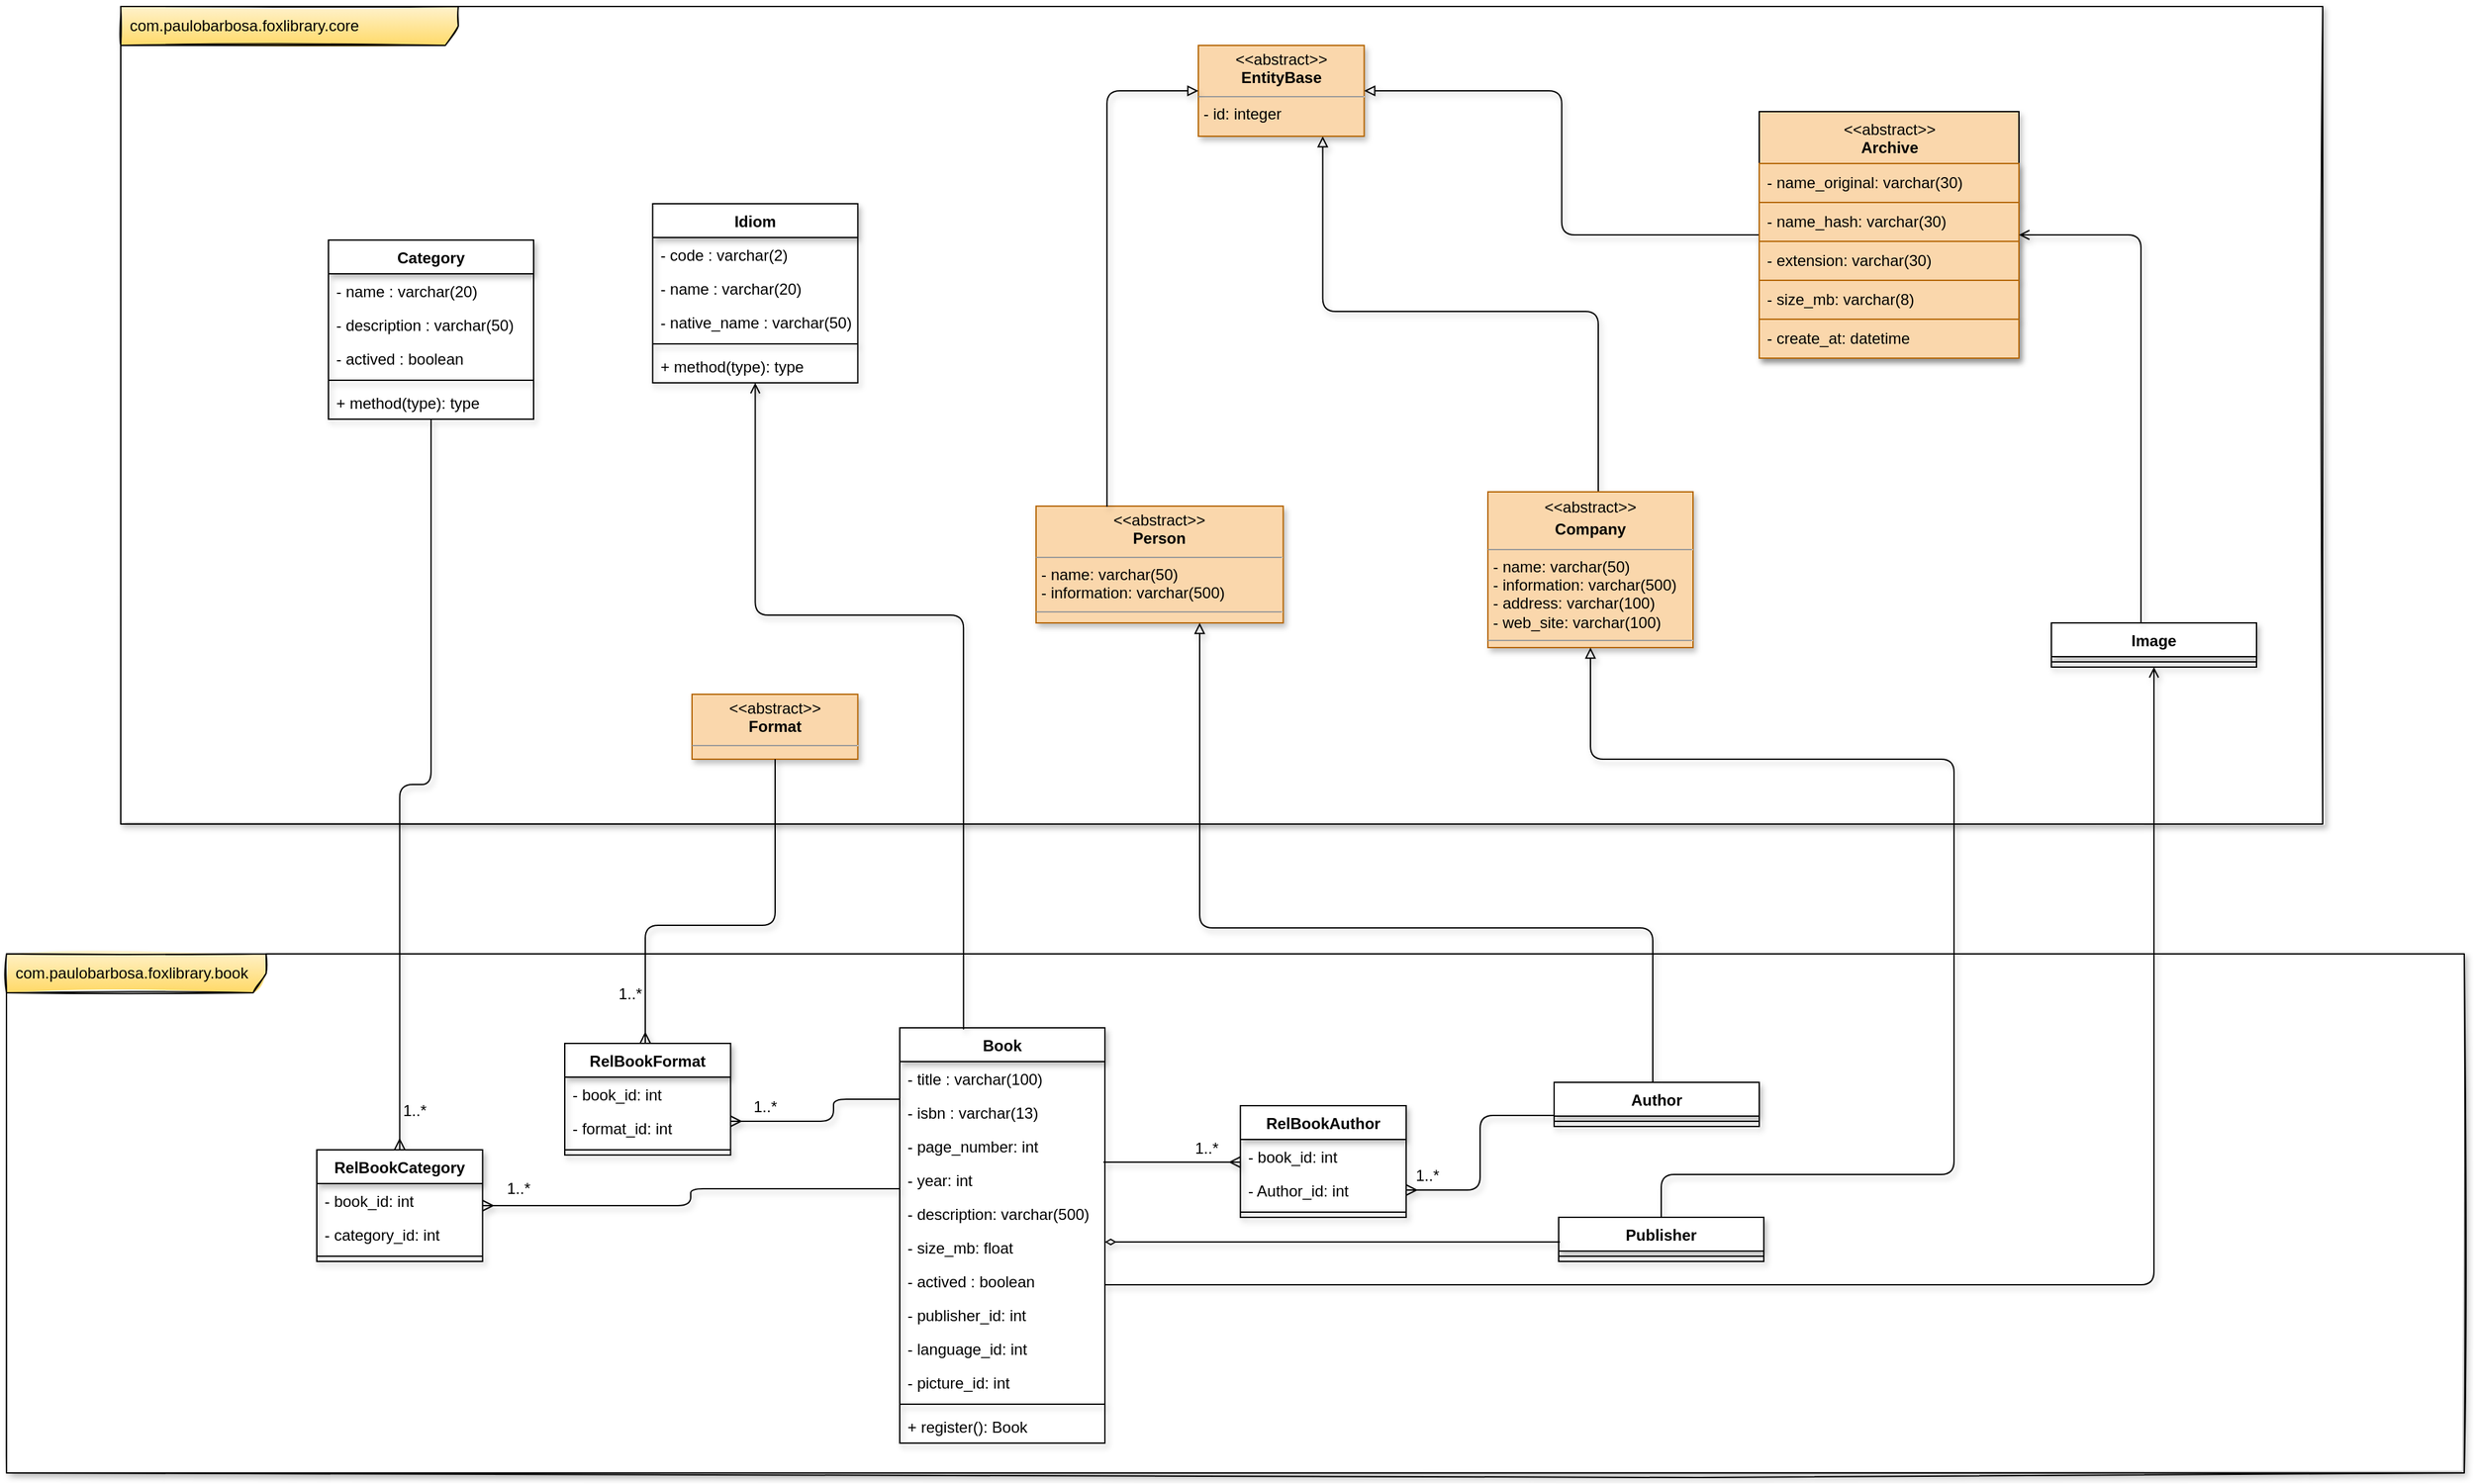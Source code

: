 <mxfile version="20.2.3" type="device"><diagram id="_a4kEIBP4VcMy15P3Lvp" name="Página-1"><mxGraphModel dx="2591" dy="1707" grid="1" gridSize="10" guides="1" tooltips="1" connect="1" arrows="1" fold="1" page="1" pageScale="1" pageWidth="1169" pageHeight="827" background="#FFFFFF" math="0" shadow="0"><root><mxCell id="0"/><mxCell id="1" parent="0"/><mxCell id="xvVdx18MZPaOGIBOBmCP-2" value="com.paulobarbosa.foxlibrary.core" style="shape=umlFrame;whiteSpace=wrap;html=1;width=260;height=30;boundedLbl=1;verticalAlign=middle;align=left;spacingLeft=5;swimlaneFillColor=default;shadow=1;sketch=1;points=[];strokeWidth=1;fillColor=#fff2cc;strokeColor=#000000;gradientColor=#ffd966;" parent="1" vertex="1"><mxGeometry x="-926" y="-741" width="1696" height="630" as="geometry"/></mxCell><mxCell id="xvVdx18MZPaOGIBOBmCP-9" value="com.paulobarbosa.foxlibrary.book" style="shape=umlFrame;whiteSpace=wrap;html=1;width=200;height=30;boundedLbl=1;verticalAlign=middle;align=left;spacingLeft=5;fontFamily=Helvetica;fontSize=12;shadow=1;sketch=1;swimlaneFillColor=default;fillColor=#fff2cc;strokeColor=#000000;gradientColor=#ffd966;" parent="1" vertex="1"><mxGeometry x="-1014" y="-11" width="1893" height="400" as="geometry"/></mxCell><mxCell id="XLRs5LXY_0hNzCLyWaXc-1" style="edgeStyle=orthogonalEdgeStyle;rounded=1;orthogonalLoop=1;jettySize=auto;html=1;entryX=0.75;entryY=1;entryDx=0;entryDy=0;shadow=1;sketch=0;swimlaneLine=1;endArrow=block;endFill=0;" parent="1" source="xvVdx18MZPaOGIBOBmCP-17" target="xvVdx18MZPaOGIBOBmCP-3" edge="1"><mxGeometry relative="1" as="geometry"><Array as="points"><mxPoint x="212" y="-506"/><mxPoint y="-506"/></Array></mxGeometry></mxCell><mxCell id="xvVdx18MZPaOGIBOBmCP-17" value="&lt;p style=&quot;margin: 4px 0px 0px; text-align: center; line-height: 1.4;&quot;&gt;&amp;lt;&amp;lt;abstract&amp;gt;&amp;gt;&lt;br&gt;&lt;b&gt;Company&lt;/b&gt;&lt;br&gt;&lt;/p&gt;&lt;hr size=&quot;1&quot;&gt;&lt;p style=&quot;margin:0px;margin-left:4px;&quot;&gt;- name: varchar(50)&lt;/p&gt;&lt;p style=&quot;margin:0px;margin-left:4px;&quot;&gt;- information: varchar(500)&amp;nbsp;&lt;/p&gt;&lt;p style=&quot;margin:0px;margin-left:4px;&quot;&gt;- address: varchar(100)&lt;br&gt;- web_site: varchar(100)&lt;br&gt;&lt;/p&gt;&lt;hr size=&quot;1&quot;&gt;&lt;p style=&quot;margin:0px;margin-left:4px;&quot;&gt;&lt;br&gt;&lt;/p&gt;" style="verticalAlign=top;align=left;overflow=fill;fontSize=12;fontFamily=Helvetica;html=1;glass=0;shadow=1;direction=west;sketch=0;swimlaneLine=1;swimlaneFillColor=default;fillColor=#fad7ac;strokeColor=#b46504;" parent="1" vertex="1"><mxGeometry x="127.0" y="-367" width="158" height="120" as="geometry"/></mxCell><mxCell id="xvVdx18MZPaOGIBOBmCP-3" value="&lt;p style=&quot;margin:0px;margin-top:4px;text-align:center;&quot;&gt;&amp;lt;&amp;lt;abstract&amp;gt;&amp;gt;&lt;b&gt;&lt;br&gt;EntityBase&lt;/b&gt;&lt;/p&gt;&lt;hr size=&quot;1&quot;&gt;&lt;p style=&quot;margin:0px;margin-left:4px;&quot;&gt;- id: integer&lt;/p&gt;&lt;p style=&quot;margin:0px;margin-left:4px;&quot;&gt;&lt;br&gt;&lt;/p&gt;" style="verticalAlign=top;align=left;overflow=fill;fontSize=12;fontFamily=Helvetica;html=1;shadow=1;sketch=0;swimlaneLine=1;swimlaneFillColor=default;fillColor=#fad7ac;strokeColor=#b46504;" parent="1" vertex="1"><mxGeometry x="-96" y="-711" width="127.71" height="70" as="geometry"/></mxCell><mxCell id="xvVdx18MZPaOGIBOBmCP-4" value="&lt;p style=&quot;margin:0px;margin-top:4px;text-align:center;&quot;&gt;&amp;lt;&amp;lt;abstract&amp;gt;&amp;gt;&lt;br&gt;&lt;b&gt;Person&lt;/b&gt;&lt;br&gt;&lt;/p&gt;&lt;hr size=&quot;1&quot;&gt;&lt;p style=&quot;margin:0px;margin-left:4px;&quot;&gt;- name: varchar(50)&lt;/p&gt;&lt;p style=&quot;margin:0px;margin-left:4px;&quot;&gt;- information: varchar(500)&amp;nbsp;&lt;/p&gt;&lt;hr size=&quot;1&quot;&gt;&lt;p style=&quot;margin:0px;margin-left:4px;&quot;&gt;&lt;br&gt;&lt;/p&gt;" style="verticalAlign=top;align=left;overflow=fill;fontSize=12;fontFamily=Helvetica;html=1;glass=0;shadow=1;sketch=0;swimlaneLine=1;swimlaneFillColor=default;fillColor=#fad7ac;strokeColor=#b46504;" parent="1" vertex="1"><mxGeometry x="-221" y="-356" width="190.35" height="90" as="geometry"/></mxCell><mxCell id="xvVdx18MZPaOGIBOBmCP-5" style="edgeStyle=orthogonalEdgeStyle;orthogonalLoop=1;jettySize=auto;html=1;exitX=0.287;exitY=0.005;exitDx=0;exitDy=0;entryX=0;entryY=0.5;entryDx=0;entryDy=0;fontFamily=Helvetica;fontSize=12;shadow=1;rounded=1;exitPerimeter=0;jumpStyle=gap;sketch=0;swimlaneLine=1;endArrow=block;endFill=0;" parent="1" source="xvVdx18MZPaOGIBOBmCP-4" target="xvVdx18MZPaOGIBOBmCP-3" edge="1"><mxGeometry relative="1" as="geometry"/></mxCell><mxCell id="dBhiBztnP12UG4fzQn2T-1" value="Idiom" style="swimlane;fontStyle=1;align=center;verticalAlign=top;childLayout=stackLayout;horizontal=1;startSize=26;horizontalStack=0;resizeParent=1;resizeParentMax=0;resizeLast=0;collapsible=1;marginBottom=0;shadow=1;rounded=0;glass=0;sketch=0;swimlaneFillColor=none;swimlaneLine=1;" parent="1" vertex="1"><mxGeometry x="-516.29" y="-589" width="158" height="138" as="geometry"><mxRectangle x="70" y="390" width="70" height="30" as="alternateBounds"/></mxGeometry></mxCell><mxCell id="dBhiBztnP12UG4fzQn2T-2" value="- code : varchar(2)&#10;&#10;" style="text;align=left;verticalAlign=top;spacingLeft=4;spacingRight=4;overflow=hidden;rotatable=0;points=[[0,0.5],[1,0.5]];portConstraint=eastwest;shadow=1;sketch=0;swimlaneLine=1;" parent="dBhiBztnP12UG4fzQn2T-1" vertex="1"><mxGeometry y="26" width="158" height="26" as="geometry"/></mxCell><mxCell id="dBhiBztnP12UG4fzQn2T-5" value="- name : varchar(20)&#10;&#10;" style="text;align=left;verticalAlign=top;spacingLeft=4;spacingRight=4;overflow=hidden;rotatable=0;points=[[0,0.5],[1,0.5]];portConstraint=eastwest;shadow=1;sketch=0;swimlaneLine=1;" parent="dBhiBztnP12UG4fzQn2T-1" vertex="1"><mxGeometry y="52" width="158" height="26" as="geometry"/></mxCell><mxCell id="dBhiBztnP12UG4fzQn2T-6" value="- native_name : varchar(50)&#10;&#10;" style="text;align=left;verticalAlign=top;spacingLeft=4;spacingRight=4;overflow=hidden;rotatable=0;points=[[0,0.5],[1,0.5]];portConstraint=eastwest;shadow=1;sketch=0;swimlaneLine=1;" parent="dBhiBztnP12UG4fzQn2T-1" vertex="1"><mxGeometry y="78" width="158" height="26" as="geometry"/></mxCell><mxCell id="dBhiBztnP12UG4fzQn2T-3" value="" style="line;strokeWidth=1;align=left;verticalAlign=middle;spacingTop=-1;spacingLeft=3;spacingRight=3;rotatable=0;labelPosition=right;points=[];portConstraint=eastwest;sketch=0;shadow=1;swimlaneLine=1;" parent="dBhiBztnP12UG4fzQn2T-1" vertex="1"><mxGeometry y="104" width="158" height="8" as="geometry"/></mxCell><mxCell id="dBhiBztnP12UG4fzQn2T-4" value="+ method(type): type" style="text;align=left;verticalAlign=top;spacingLeft=4;spacingRight=4;overflow=hidden;rotatable=0;points=[[0,0.5],[1,0.5]];portConstraint=eastwest;shadow=1;sketch=0;swimlaneLine=1;" parent="dBhiBztnP12UG4fzQn2T-1" vertex="1"><mxGeometry y="112" width="158" height="26" as="geometry"/></mxCell><mxCell id="bEU97W05F59ToFlCx9d9-20" style="edgeStyle=orthogonalEdgeStyle;rounded=1;orthogonalLoop=1;jettySize=auto;html=1;fontSize=12;shadow=1;sketch=0;swimlaneLine=1;endArrow=block;endFill=0;" edge="1" parent="1" source="bEU97W05F59ToFlCx9d9-14" target="xvVdx18MZPaOGIBOBmCP-4"><mxGeometry relative="1" as="geometry"><Array as="points"><mxPoint x="254" y="-31"/><mxPoint x="-95" y="-31"/></Array></mxGeometry></mxCell><mxCell id="bEU97W05F59ToFlCx9d9-14" value="Author" style="swimlane;fontStyle=1;align=center;verticalAlign=top;childLayout=stackLayout;horizontal=1;startSize=26;horizontalStack=0;resizeParent=1;resizeParentMax=0;resizeLast=0;collapsible=1;marginBottom=0;shadow=1;rounded=0;glass=0;sketch=0;swimlaneFillColor=none;swimlaneLine=1;" vertex="1" parent="1"><mxGeometry x="178" y="88" width="158" height="34" as="geometry"><mxRectangle x="300" y="520" width="70" height="30" as="alternateBounds"/></mxGeometry></mxCell><mxCell id="bEU97W05F59ToFlCx9d9-18" value="" style="line;strokeWidth=1;align=left;verticalAlign=middle;spacingTop=-1;spacingLeft=3;spacingRight=3;rotatable=0;labelPosition=right;points=[];portConstraint=eastwest;sketch=0;shadow=1;swimlaneLine=1;" vertex="1" parent="bEU97W05F59ToFlCx9d9-14"><mxGeometry y="26" width="158" height="8" as="geometry"/></mxCell><mxCell id="bEU97W05F59ToFlCx9d9-23" style="edgeStyle=orthogonalEdgeStyle;shape=connector;rounded=1;sketch=0;orthogonalLoop=1;jettySize=auto;html=1;shadow=1;labelBackgroundColor=default;fontFamily=Helvetica;fontSize=12;fontColor=default;endArrow=block;swimlaneLine=1;endFill=0;" edge="1" parent="1" source="bEU97W05F59ToFlCx9d9-21" target="xvVdx18MZPaOGIBOBmCP-17"><mxGeometry relative="1" as="geometry"><Array as="points"><mxPoint x="486" y="159"/><mxPoint x="486" y="-161"/><mxPoint x="206" y="-161"/></Array></mxGeometry></mxCell><mxCell id="bEU97W05F59ToFlCx9d9-21" value="Publisher" style="swimlane;fontStyle=1;align=center;verticalAlign=top;childLayout=stackLayout;horizontal=1;startSize=26;horizontalStack=0;resizeParent=1;resizeParentMax=0;resizeLast=0;collapsible=1;marginBottom=0;shadow=1;rounded=0;glass=0;sketch=0;swimlaneFillColor=none;swimlaneLine=1;" vertex="1" parent="1"><mxGeometry x="181.5" y="192" width="158" height="34" as="geometry"><mxRectangle x="300" y="520" width="70" height="30" as="alternateBounds"/></mxGeometry></mxCell><mxCell id="bEU97W05F59ToFlCx9d9-22" value="" style="line;strokeWidth=1;align=left;verticalAlign=middle;spacingTop=-1;spacingLeft=3;spacingRight=3;rotatable=0;labelPosition=right;points=[];portConstraint=eastwest;sketch=0;shadow=1;swimlaneLine=1;" vertex="1" parent="bEU97W05F59ToFlCx9d9-21"><mxGeometry y="26" width="158" height="8" as="geometry"/></mxCell><mxCell id="bEU97W05F59ToFlCx9d9-24" value="&lt;p style=&quot;margin:0px;margin-top:4px;text-align:center;&quot;&gt;&amp;lt;&amp;lt;abstract&amp;gt;&amp;gt;&lt;b&gt;&lt;br&gt;Format&lt;/b&gt;&lt;/p&gt;&lt;hr size=&quot;1&quot;&gt;&lt;p style=&quot;margin:0px;margin-left:4px;&quot;&gt;&lt;br&gt;&lt;/p&gt;&lt;p style=&quot;margin:0px;margin-left:4px;&quot;&gt;&lt;br&gt;&lt;/p&gt;" style="verticalAlign=top;align=left;overflow=fill;fontSize=12;fontFamily=Helvetica;html=1;shadow=1;sketch=0;swimlaneLine=1;swimlaneFillColor=default;fillColor=#fad7ac;strokeColor=#b46504;" vertex="1" parent="1"><mxGeometry x="-486" y="-211" width="127.71" height="50" as="geometry"/></mxCell><mxCell id="bEU97W05F59ToFlCx9d9-106" style="edgeStyle=orthogonalEdgeStyle;shape=connector;rounded=1;sketch=0;orthogonalLoop=1;jettySize=auto;html=1;shadow=1;labelBackgroundColor=default;fontFamily=Helvetica;fontSize=12;fontColor=default;endArrow=open;endFill=0;swimlaneLine=1;" edge="1" parent="1" source="bEU97W05F59ToFlCx9d9-25" target="bEU97W05F59ToFlCx9d9-103"><mxGeometry relative="1" as="geometry"><Array as="points"><mxPoint x="640" y="244"/></Array></mxGeometry></mxCell><mxCell id="bEU97W05F59ToFlCx9d9-25" value="Book" style="swimlane;fontStyle=1;align=center;verticalAlign=top;childLayout=stackLayout;horizontal=1;startSize=26;horizontalStack=0;resizeParent=1;resizeParentMax=0;resizeLast=0;collapsible=1;marginBottom=0;shadow=1;rounded=0;glass=0;sketch=0;swimlaneFillColor=none;swimlaneLine=1;" vertex="1" parent="1"><mxGeometry x="-326" y="46" width="158" height="320" as="geometry"><mxRectangle x="70" y="390" width="70" height="30" as="alternateBounds"/></mxGeometry></mxCell><mxCell id="bEU97W05F59ToFlCx9d9-26" value="- title : varchar(100)&#10;&#10;" style="text;align=left;verticalAlign=top;spacingLeft=4;spacingRight=4;overflow=hidden;rotatable=0;points=[[0,0.5],[1,0.5]];portConstraint=eastwest;shadow=1;sketch=0;swimlaneLine=1;" vertex="1" parent="bEU97W05F59ToFlCx9d9-25"><mxGeometry y="26" width="158" height="26" as="geometry"/></mxCell><mxCell id="bEU97W05F59ToFlCx9d9-27" value="- isbn : varchar(13)&#10;&#10;" style="text;align=left;verticalAlign=top;spacingLeft=4;spacingRight=4;overflow=hidden;rotatable=0;points=[[0,0.5],[1,0.5]];portConstraint=eastwest;shadow=1;sketch=0;swimlaneLine=1;" vertex="1" parent="bEU97W05F59ToFlCx9d9-25"><mxGeometry y="52" width="158" height="26" as="geometry"/></mxCell><mxCell id="bEU97W05F59ToFlCx9d9-28" value="- page_number: int" style="text;align=left;verticalAlign=top;spacingLeft=4;spacingRight=4;overflow=hidden;rotatable=0;points=[[0,0.5],[1,0.5]];portConstraint=eastwest;shadow=1;sketch=0;swimlaneLine=1;" vertex="1" parent="bEU97W05F59ToFlCx9d9-25"><mxGeometry y="78" width="158" height="26" as="geometry"/></mxCell><mxCell id="bEU97W05F59ToFlCx9d9-31" value="- year: int" style="text;align=left;verticalAlign=top;spacingLeft=4;spacingRight=4;overflow=hidden;rotatable=0;points=[[0,0.5],[1,0.5]];portConstraint=eastwest;shadow=1;sketch=0;swimlaneLine=1;" vertex="1" parent="bEU97W05F59ToFlCx9d9-25"><mxGeometry y="104" width="158" height="26" as="geometry"/></mxCell><mxCell id="bEU97W05F59ToFlCx9d9-32" value="- description: varchar(500)" style="text;align=left;verticalAlign=top;spacingLeft=4;spacingRight=4;overflow=hidden;rotatable=0;points=[[0,0.5],[1,0.5]];portConstraint=eastwest;shadow=1;sketch=0;swimlaneLine=1;" vertex="1" parent="bEU97W05F59ToFlCx9d9-25"><mxGeometry y="130" width="158" height="26" as="geometry"/></mxCell><mxCell id="bEU97W05F59ToFlCx9d9-33" value="- size_mb: float" style="text;align=left;verticalAlign=top;spacingLeft=4;spacingRight=4;overflow=hidden;rotatable=0;points=[[0,0.5],[1,0.5]];portConstraint=eastwest;shadow=1;sketch=0;swimlaneLine=1;" vertex="1" parent="bEU97W05F59ToFlCx9d9-25"><mxGeometry y="156" width="158" height="26" as="geometry"/></mxCell><mxCell id="bEU97W05F59ToFlCx9d9-144" value="- actived : boolean&#10;&#10;" style="text;align=left;verticalAlign=top;spacingLeft=4;spacingRight=4;overflow=hidden;rotatable=0;points=[[0,0.5],[1,0.5]];portConstraint=eastwest;shadow=1;sketch=0;swimlaneLine=1;" vertex="1" parent="bEU97W05F59ToFlCx9d9-25"><mxGeometry y="182" width="158" height="26" as="geometry"/></mxCell><mxCell id="bEU97W05F59ToFlCx9d9-34" value="- publisher_id: int" style="text;align=left;verticalAlign=top;spacingLeft=4;spacingRight=4;overflow=hidden;rotatable=0;points=[[0,0.5],[1,0.5]];portConstraint=eastwest;shadow=1;sketch=0;swimlaneLine=1;" vertex="1" parent="bEU97W05F59ToFlCx9d9-25"><mxGeometry y="208" width="158" height="26" as="geometry"/></mxCell><mxCell id="bEU97W05F59ToFlCx9d9-35" value="- language_id: int" style="text;align=left;verticalAlign=top;spacingLeft=4;spacingRight=4;overflow=hidden;rotatable=0;points=[[0,0.5],[1,0.5]];portConstraint=eastwest;shadow=1;sketch=0;swimlaneLine=1;" vertex="1" parent="bEU97W05F59ToFlCx9d9-25"><mxGeometry y="234" width="158" height="26" as="geometry"/></mxCell><mxCell id="bEU97W05F59ToFlCx9d9-36" value="- picture_id: int" style="text;align=left;verticalAlign=top;spacingLeft=4;spacingRight=4;overflow=hidden;rotatable=0;points=[[0,0.5],[1,0.5]];portConstraint=eastwest;shadow=1;sketch=0;swimlaneLine=1;" vertex="1" parent="bEU97W05F59ToFlCx9d9-25"><mxGeometry y="260" width="158" height="26" as="geometry"/></mxCell><mxCell id="bEU97W05F59ToFlCx9d9-29" value="" style="line;strokeWidth=1;align=left;verticalAlign=middle;spacingTop=-1;spacingLeft=3;spacingRight=3;rotatable=0;labelPosition=right;points=[];portConstraint=eastwest;sketch=0;shadow=1;swimlaneLine=1;" vertex="1" parent="bEU97W05F59ToFlCx9d9-25"><mxGeometry y="286" width="158" height="8" as="geometry"/></mxCell><mxCell id="bEU97W05F59ToFlCx9d9-30" value="+ register(): Book" style="text;align=left;verticalAlign=top;spacingLeft=4;spacingRight=4;overflow=hidden;rotatable=0;points=[[0,0.5],[1,0.5]];portConstraint=eastwest;shadow=1;sketch=0;swimlaneLine=1;" vertex="1" parent="bEU97W05F59ToFlCx9d9-25"><mxGeometry y="294" width="158" height="26" as="geometry"/></mxCell><mxCell id="bEU97W05F59ToFlCx9d9-37" style="shape=connector;rounded=1;sketch=0;orthogonalLoop=1;jettySize=auto;html=1;shadow=1;labelBackgroundColor=default;fontFamily=Helvetica;fontSize=12;fontColor=default;endArrow=none;entryX=0.006;entryY=0.566;entryDx=0;entryDy=0;entryPerimeter=0;endFill=0;edgeStyle=elbowEdgeStyle;elbow=vertical;swimlaneLine=1;startArrow=diamondThin;startFill=0;" edge="1" parent="1" source="bEU97W05F59ToFlCx9d9-25" target="bEU97W05F59ToFlCx9d9-21"><mxGeometry relative="1" as="geometry"/></mxCell><mxCell id="bEU97W05F59ToFlCx9d9-53" style="edgeStyle=orthogonalEdgeStyle;shape=connector;rounded=1;sketch=0;orthogonalLoop=1;jettySize=auto;html=1;shadow=1;labelBackgroundColor=default;fontFamily=Helvetica;fontSize=12;fontColor=default;endArrow=none;endFill=0;swimlaneLine=1;startArrow=ERmany;startFill=0;" edge="1" parent="1" source="bEU97W05F59ToFlCx9d9-41" target="bEU97W05F59ToFlCx9d9-25"><mxGeometry relative="1" as="geometry"><Array as="points"><mxPoint x="-377" y="118"/><mxPoint x="-377" y="101"/></Array></mxGeometry></mxCell><mxCell id="bEU97W05F59ToFlCx9d9-54" style="edgeStyle=orthogonalEdgeStyle;shape=connector;rounded=1;sketch=0;orthogonalLoop=1;jettySize=auto;html=1;shadow=1;labelBackgroundColor=default;fontFamily=Helvetica;fontSize=12;fontColor=default;endArrow=none;endFill=0;swimlaneLine=1;startArrow=ERmany;startFill=0;" edge="1" parent="1" source="bEU97W05F59ToFlCx9d9-41" target="bEU97W05F59ToFlCx9d9-24"><mxGeometry relative="1" as="geometry"><Array as="points"><mxPoint x="-522" y="-33"/><mxPoint x="-422" y="-33"/></Array></mxGeometry></mxCell><mxCell id="bEU97W05F59ToFlCx9d9-41" value="RelBookFormat" style="swimlane;fontStyle=1;align=center;verticalAlign=top;childLayout=stackLayout;horizontal=1;startSize=26;horizontalStack=0;resizeParent=1;resizeParentMax=0;resizeLast=0;collapsible=1;marginBottom=0;shadow=1;rounded=0;glass=0;sketch=0;swimlaneFillColor=none;swimlaneLine=1;" vertex="1" parent="1"><mxGeometry x="-584" y="58" width="127.71" height="86" as="geometry"><mxRectangle x="70" y="390" width="70" height="30" as="alternateBounds"/></mxGeometry></mxCell><mxCell id="bEU97W05F59ToFlCx9d9-48" value="- book_id: int" style="text;align=left;verticalAlign=top;spacingLeft=4;spacingRight=4;overflow=hidden;rotatable=0;points=[[0,0.5],[1,0.5]];portConstraint=eastwest;shadow=1;sketch=0;swimlaneLine=1;" vertex="1" parent="bEU97W05F59ToFlCx9d9-41"><mxGeometry y="26" width="127.71" height="26" as="geometry"/></mxCell><mxCell id="bEU97W05F59ToFlCx9d9-52" value="- format_id: int" style="text;align=left;verticalAlign=top;spacingLeft=4;spacingRight=4;overflow=hidden;rotatable=0;points=[[0,0.5],[1,0.5]];portConstraint=eastwest;shadow=1;sketch=0;swimlaneLine=1;" vertex="1" parent="bEU97W05F59ToFlCx9d9-41"><mxGeometry y="52" width="127.71" height="26" as="geometry"/></mxCell><mxCell id="bEU97W05F59ToFlCx9d9-45" value="" style="line;strokeWidth=1;align=left;verticalAlign=middle;spacingTop=-1;spacingLeft=3;spacingRight=3;rotatable=0;labelPosition=right;points=[];portConstraint=eastwest;sketch=0;shadow=1;swimlaneLine=1;" vertex="1" parent="bEU97W05F59ToFlCx9d9-41"><mxGeometry y="78" width="127.71" height="8" as="geometry"/></mxCell><mxCell id="bEU97W05F59ToFlCx9d9-47" style="edgeStyle=orthogonalEdgeStyle;shape=connector;rounded=1;sketch=0;orthogonalLoop=1;jettySize=auto;html=1;shadow=1;labelBackgroundColor=default;fontFamily=Helvetica;fontSize=12;fontColor=default;endArrow=open;endFill=0;exitX=0.311;exitY=0.004;exitDx=0;exitDy=0;exitPerimeter=0;elbow=vertical;swimlaneLine=1;" edge="1" parent="1" source="bEU97W05F59ToFlCx9d9-25" target="dBhiBztnP12UG4fzQn2T-1"><mxGeometry relative="1" as="geometry"><mxPoint x="-266" y="49" as="sourcePoint"/><Array as="points"><mxPoint x="-276" y="-272"/></Array></mxGeometry></mxCell><mxCell id="bEU97W05F59ToFlCx9d9-56" value="RelBookAuthor" style="swimlane;fontStyle=1;align=center;verticalAlign=top;childLayout=stackLayout;horizontal=1;startSize=26;horizontalStack=0;resizeParent=1;resizeParentMax=0;resizeLast=0;collapsible=1;marginBottom=0;shadow=1;rounded=0;glass=0;sketch=0;swimlaneFillColor=none;swimlaneLine=1;" vertex="1" parent="1"><mxGeometry x="-63.65" y="106" width="127.71" height="86" as="geometry"><mxRectangle x="70" y="390" width="70" height="30" as="alternateBounds"/></mxGeometry></mxCell><mxCell id="bEU97W05F59ToFlCx9d9-57" value="- book_id: int" style="text;align=left;verticalAlign=top;spacingLeft=4;spacingRight=4;overflow=hidden;rotatable=0;points=[[0,0.5],[1,0.5]];portConstraint=eastwest;shadow=1;sketch=0;swimlaneLine=1;" vertex="1" parent="bEU97W05F59ToFlCx9d9-56"><mxGeometry y="26" width="127.71" height="26" as="geometry"/></mxCell><mxCell id="bEU97W05F59ToFlCx9d9-58" value="- Author_id: int" style="text;align=left;verticalAlign=top;spacingLeft=4;spacingRight=4;overflow=hidden;rotatable=0;points=[[0,0.5],[1,0.5]];portConstraint=eastwest;shadow=1;sketch=0;swimlaneLine=1;" vertex="1" parent="bEU97W05F59ToFlCx9d9-56"><mxGeometry y="52" width="127.71" height="26" as="geometry"/></mxCell><mxCell id="bEU97W05F59ToFlCx9d9-59" value="" style="line;strokeWidth=1;align=left;verticalAlign=middle;spacingTop=-1;spacingLeft=3;spacingRight=3;rotatable=0;labelPosition=right;points=[];portConstraint=eastwest;sketch=0;shadow=1;swimlaneLine=1;" vertex="1" parent="bEU97W05F59ToFlCx9d9-56"><mxGeometry y="78" width="127.71" height="8" as="geometry"/></mxCell><mxCell id="bEU97W05F59ToFlCx9d9-60" style="edgeStyle=elbowEdgeStyle;shape=connector;rounded=1;sketch=0;orthogonalLoop=1;jettySize=auto;html=1;entryX=0;entryY=0.75;entryDx=0;entryDy=0;shadow=1;labelBackgroundColor=default;fontFamily=Helvetica;fontSize=12;fontColor=default;endArrow=none;endFill=0;swimlaneLine=1;startArrow=ERmany;startFill=0;" edge="1" parent="1" source="bEU97W05F59ToFlCx9d9-58" target="bEU97W05F59ToFlCx9d9-14"><mxGeometry relative="1" as="geometry"/></mxCell><mxCell id="bEU97W05F59ToFlCx9d9-61" style="edgeStyle=elbowEdgeStyle;shape=connector;rounded=1;sketch=0;orthogonalLoop=1;jettySize=auto;html=1;entryX=0.993;entryY=0.988;entryDx=0;entryDy=0;entryPerimeter=0;shadow=1;labelBackgroundColor=default;fontFamily=Helvetica;fontSize=12;fontColor=default;endArrow=none;endFill=0;elbow=vertical;swimlaneLine=1;startArrow=ERmany;startFill=0;" edge="1" parent="1" source="bEU97W05F59ToFlCx9d9-57" target="bEU97W05F59ToFlCx9d9-28"><mxGeometry relative="1" as="geometry"/></mxCell><mxCell id="bEU97W05F59ToFlCx9d9-66" value="Category" style="swimlane;fontStyle=1;align=center;verticalAlign=top;childLayout=stackLayout;horizontal=1;startSize=26;horizontalStack=0;resizeParent=1;resizeParentMax=0;resizeLast=0;collapsible=1;marginBottom=0;shadow=1;rounded=0;glass=0;sketch=0;swimlaneFillColor=none;swimlaneLine=1;" vertex="1" parent="1"><mxGeometry x="-766" y="-561" width="158" height="138" as="geometry"><mxRectangle x="70" y="390" width="70" height="30" as="alternateBounds"/></mxGeometry></mxCell><mxCell id="bEU97W05F59ToFlCx9d9-68" value="- name : varchar(20)&#10;&#10;" style="text;align=left;verticalAlign=top;spacingLeft=4;spacingRight=4;overflow=hidden;rotatable=0;points=[[0,0.5],[1,0.5]];portConstraint=eastwest;shadow=1;sketch=0;swimlaneLine=1;" vertex="1" parent="bEU97W05F59ToFlCx9d9-66"><mxGeometry y="26" width="158" height="26" as="geometry"/></mxCell><mxCell id="bEU97W05F59ToFlCx9d9-69" value="- description : varchar(50)&#10;&#10;" style="text;align=left;verticalAlign=top;spacingLeft=4;spacingRight=4;overflow=hidden;rotatable=0;points=[[0,0.5],[1,0.5]];portConstraint=eastwest;shadow=1;sketch=0;swimlaneLine=1;" vertex="1" parent="bEU97W05F59ToFlCx9d9-66"><mxGeometry y="52" width="158" height="26" as="geometry"/></mxCell><mxCell id="bEU97W05F59ToFlCx9d9-102" value="- actived : boolean&#10;&#10;" style="text;align=left;verticalAlign=top;spacingLeft=4;spacingRight=4;overflow=hidden;rotatable=0;points=[[0,0.5],[1,0.5]];portConstraint=eastwest;shadow=1;sketch=0;swimlaneLine=1;" vertex="1" parent="bEU97W05F59ToFlCx9d9-66"><mxGeometry y="78" width="158" height="26" as="geometry"/></mxCell><mxCell id="bEU97W05F59ToFlCx9d9-70" value="" style="line;strokeWidth=1;align=left;verticalAlign=middle;spacingTop=-1;spacingLeft=3;spacingRight=3;rotatable=0;labelPosition=right;points=[];portConstraint=eastwest;sketch=0;shadow=1;swimlaneLine=1;" vertex="1" parent="bEU97W05F59ToFlCx9d9-66"><mxGeometry y="104" width="158" height="8" as="geometry"/></mxCell><mxCell id="bEU97W05F59ToFlCx9d9-71" value="+ method(type): type" style="text;align=left;verticalAlign=top;spacingLeft=4;spacingRight=4;overflow=hidden;rotatable=0;points=[[0,0.5],[1,0.5]];portConstraint=eastwest;shadow=1;sketch=0;swimlaneLine=1;" vertex="1" parent="bEU97W05F59ToFlCx9d9-66"><mxGeometry y="112" width="158" height="26" as="geometry"/></mxCell><mxCell id="bEU97W05F59ToFlCx9d9-103" value="Image" style="swimlane;fontStyle=1;align=center;verticalAlign=top;childLayout=stackLayout;horizontal=1;startSize=26;horizontalStack=0;resizeParent=1;resizeParentMax=0;resizeLast=0;collapsible=1;marginBottom=0;shadow=1;rounded=0;glass=0;sketch=0;swimlaneFillColor=none;swimlaneLine=1;" vertex="1" parent="1"><mxGeometry x="561" y="-266" width="158" height="34" as="geometry"><mxRectangle x="300" y="520" width="70" height="30" as="alternateBounds"/></mxGeometry></mxCell><mxCell id="bEU97W05F59ToFlCx9d9-104" value="" style="line;strokeWidth=1;align=left;verticalAlign=middle;spacingTop=-1;spacingLeft=3;spacingRight=3;rotatable=0;labelPosition=right;points=[];portConstraint=eastwest;sketch=0;shadow=1;swimlaneLine=1;" vertex="1" parent="bEU97W05F59ToFlCx9d9-103"><mxGeometry y="26" width="158" height="8" as="geometry"/></mxCell><mxCell id="bEU97W05F59ToFlCx9d9-111" style="edgeStyle=orthogonalEdgeStyle;shape=connector;rounded=1;sketch=0;orthogonalLoop=1;jettySize=auto;html=1;shadow=1;labelBackgroundColor=default;fontFamily=Helvetica;fontSize=12;fontColor=default;endArrow=none;endFill=0;swimlaneLine=1;startArrow=ERmany;startFill=0;" edge="1" parent="1" source="bEU97W05F59ToFlCx9d9-107" target="bEU97W05F59ToFlCx9d9-25"><mxGeometry relative="1" as="geometry"><Array as="points"><mxPoint x="-487" y="183"/><mxPoint x="-487" y="170"/></Array></mxGeometry></mxCell><mxCell id="bEU97W05F59ToFlCx9d9-138" value="1..*" style="edgeLabel;html=1;align=center;verticalAlign=middle;resizable=0;points=[];fontSize=12;fontFamily=Helvetica;fontColor=default;" vertex="1" connectable="0" parent="bEU97W05F59ToFlCx9d9-111"><mxGeometry x="-0.891" y="-2" relative="1" as="geometry"><mxPoint x="9" y="-15" as="offset"/></mxGeometry></mxCell><mxCell id="bEU97W05F59ToFlCx9d9-139" value="1..*" style="edgeLabel;html=1;align=center;verticalAlign=middle;resizable=0;points=[];fontSize=12;fontFamily=Helvetica;fontColor=default;" vertex="1" connectable="0" parent="bEU97W05F59ToFlCx9d9-111"><mxGeometry x="-0.891" y="-2" relative="1" as="geometry"><mxPoint x="-71" y="-75" as="offset"/></mxGeometry></mxCell><mxCell id="bEU97W05F59ToFlCx9d9-140" value="1..*" style="edgeLabel;html=1;align=center;verticalAlign=middle;resizable=0;points=[];fontSize=12;fontFamily=Helvetica;fontColor=default;" vertex="1" connectable="0" parent="bEU97W05F59ToFlCx9d9-111"><mxGeometry x="-0.891" y="-2" relative="1" as="geometry"><mxPoint x="95" y="-165" as="offset"/></mxGeometry></mxCell><mxCell id="bEU97W05F59ToFlCx9d9-141" value="1..*" style="edgeLabel;html=1;align=center;verticalAlign=middle;resizable=0;points=[];fontSize=12;fontFamily=Helvetica;fontColor=default;" vertex="1" connectable="0" parent="bEU97W05F59ToFlCx9d9-111"><mxGeometry x="-0.891" y="-2" relative="1" as="geometry"><mxPoint x="199" y="-78" as="offset"/></mxGeometry></mxCell><mxCell id="bEU97W05F59ToFlCx9d9-142" value="1..*" style="edgeLabel;html=1;align=center;verticalAlign=middle;resizable=0;points=[];fontSize=12;fontFamily=Helvetica;fontColor=default;" vertex="1" connectable="0" parent="bEU97W05F59ToFlCx9d9-111"><mxGeometry x="-0.891" y="-2" relative="1" as="geometry"><mxPoint x="539" y="-46" as="offset"/></mxGeometry></mxCell><mxCell id="bEU97W05F59ToFlCx9d9-143" value="1..*" style="edgeLabel;html=1;align=center;verticalAlign=middle;resizable=0;points=[];fontSize=12;fontFamily=Helvetica;fontColor=default;" vertex="1" connectable="0" parent="bEU97W05F59ToFlCx9d9-111"><mxGeometry x="-0.891" y="-2" relative="1" as="geometry"><mxPoint x="709" y="-25" as="offset"/></mxGeometry></mxCell><mxCell id="bEU97W05F59ToFlCx9d9-112" style="edgeStyle=orthogonalEdgeStyle;shape=connector;rounded=1;sketch=0;orthogonalLoop=1;jettySize=auto;html=1;shadow=1;labelBackgroundColor=default;fontFamily=Helvetica;fontSize=12;fontColor=default;endArrow=none;endFill=0;swimlaneLine=1;startArrow=ERmany;startFill=0;" edge="1" parent="1" source="bEU97W05F59ToFlCx9d9-107" target="bEU97W05F59ToFlCx9d9-66"><mxGeometry relative="1" as="geometry"/></mxCell><mxCell id="bEU97W05F59ToFlCx9d9-107" value="RelBookCategory" style="swimlane;fontStyle=1;align=center;verticalAlign=top;childLayout=stackLayout;horizontal=1;startSize=26;horizontalStack=0;resizeParent=1;resizeParentMax=0;resizeLast=0;collapsible=1;marginBottom=0;shadow=1;rounded=0;glass=0;sketch=0;swimlaneFillColor=none;swimlaneLine=1;" vertex="1" parent="1"><mxGeometry x="-775" y="140" width="127.71" height="86" as="geometry"><mxRectangle x="70" y="390" width="70" height="30" as="alternateBounds"/></mxGeometry></mxCell><mxCell id="bEU97W05F59ToFlCx9d9-108" value="- book_id: int" style="text;align=left;verticalAlign=top;spacingLeft=4;spacingRight=4;overflow=hidden;rotatable=0;points=[[0,0.5],[1,0.5]];portConstraint=eastwest;shadow=1;sketch=0;swimlaneLine=1;" vertex="1" parent="bEU97W05F59ToFlCx9d9-107"><mxGeometry y="26" width="127.71" height="26" as="geometry"/></mxCell><mxCell id="bEU97W05F59ToFlCx9d9-109" value="- category_id: int" style="text;align=left;verticalAlign=top;spacingLeft=4;spacingRight=4;overflow=hidden;rotatable=0;points=[[0,0.5],[1,0.5]];portConstraint=eastwest;shadow=1;sketch=0;swimlaneLine=1;" vertex="1" parent="bEU97W05F59ToFlCx9d9-107"><mxGeometry y="52" width="127.71" height="26" as="geometry"/></mxCell><mxCell id="bEU97W05F59ToFlCx9d9-110" value="" style="line;strokeWidth=1;align=left;verticalAlign=middle;spacingTop=-1;spacingLeft=3;spacingRight=3;rotatable=0;labelPosition=right;points=[];portConstraint=eastwest;sketch=0;shadow=1;swimlaneLine=1;" vertex="1" parent="bEU97W05F59ToFlCx9d9-107"><mxGeometry y="78" width="127.71" height="8" as="geometry"/></mxCell><mxCell id="bEU97W05F59ToFlCx9d9-136" style="edgeStyle=orthogonalEdgeStyle;shape=connector;rounded=1;sketch=0;orthogonalLoop=1;jettySize=auto;html=1;shadow=1;labelBackgroundColor=default;fontFamily=Helvetica;fontSize=12;fontColor=default;endArrow=block;endFill=0;swimlaneLine=1;" edge="1" parent="1" source="bEU97W05F59ToFlCx9d9-128" target="xvVdx18MZPaOGIBOBmCP-3"><mxGeometry relative="1" as="geometry"/></mxCell><mxCell id="bEU97W05F59ToFlCx9d9-128" value="&amp;lt;&amp;lt;abstract&amp;gt;&amp;gt;&lt;br&gt;&lt;b&gt;Archive&lt;/b&gt;" style="swimlane;fontStyle=0;align=center;verticalAlign=top;childLayout=stackLayout;horizontal=1;startSize=40;horizontalStack=0;resizeParent=1;resizeParentMax=0;resizeLast=0;collapsible=0;marginBottom=0;html=1;rounded=0;shadow=1;labelBackgroundColor=none;sketch=0;fontFamily=Helvetica;fontSize=12;strokeWidth=1;swimlaneFillColor=default;swimlaneLine=1;fillColor=#fad7ac;strokeColor=default;gradientColor=none;" vertex="1" parent="1"><mxGeometry x="336" y="-660" width="200" height="190" as="geometry"/></mxCell><mxCell id="bEU97W05F59ToFlCx9d9-129" value="- name_original: varchar(30)" style="text;html=1;align=left;verticalAlign=middle;spacingLeft=4;spacingRight=4;overflow=hidden;rotatable=0;points=[[0,0.5],[1,0.5]];portConstraint=eastwest;rounded=0;shadow=1;labelBackgroundColor=none;sketch=0;fontFamily=Helvetica;fontSize=12;swimlaneLine=1;fillColor=#fad7ac;strokeColor=#b46504;" vertex="1" parent="bEU97W05F59ToFlCx9d9-128"><mxGeometry y="40" width="200" height="30" as="geometry"/></mxCell><mxCell id="bEU97W05F59ToFlCx9d9-132" value="- name_hash: varchar(30)" style="text;html=1;align=left;verticalAlign=middle;spacingLeft=4;spacingRight=4;overflow=hidden;rotatable=0;points=[[0,0.5],[1,0.5]];portConstraint=eastwest;rounded=0;shadow=1;labelBackgroundColor=none;sketch=0;fontFamily=Helvetica;fontSize=12;swimlaneLine=1;fillColor=#fad7ac;strokeColor=#b46504;" vertex="1" parent="bEU97W05F59ToFlCx9d9-128"><mxGeometry y="70" width="200" height="30" as="geometry"/></mxCell><mxCell id="bEU97W05F59ToFlCx9d9-133" value="- extension: varchar(30)" style="text;html=1;align=left;verticalAlign=middle;spacingLeft=4;spacingRight=4;overflow=hidden;rotatable=0;points=[[0,0.5],[1,0.5]];portConstraint=eastwest;rounded=0;shadow=1;labelBackgroundColor=none;sketch=0;fontFamily=Helvetica;fontSize=12;swimlaneLine=1;fillColor=#fad7ac;strokeColor=#b46504;" vertex="1" parent="bEU97W05F59ToFlCx9d9-128"><mxGeometry y="100" width="200" height="30" as="geometry"/></mxCell><mxCell id="bEU97W05F59ToFlCx9d9-134" value="- size_mb: varchar(8)" style="text;html=1;align=left;verticalAlign=middle;spacingLeft=4;spacingRight=4;overflow=hidden;rotatable=0;points=[[0,0.5],[1,0.5]];portConstraint=eastwest;rounded=0;shadow=1;labelBackgroundColor=none;sketch=0;fontFamily=Helvetica;fontSize=12;swimlaneLine=1;fillColor=#fad7ac;strokeColor=#b46504;" vertex="1" parent="bEU97W05F59ToFlCx9d9-128"><mxGeometry y="130" width="200" height="30" as="geometry"/></mxCell><mxCell id="bEU97W05F59ToFlCx9d9-135" value="- create_at: datetime" style="text;html=1;align=left;verticalAlign=middle;spacingLeft=4;spacingRight=4;overflow=hidden;rotatable=0;points=[[0,0.5],[1,0.5]];portConstraint=eastwest;rounded=0;shadow=1;labelBackgroundColor=none;sketch=0;fontFamily=Helvetica;fontSize=12;swimlaneLine=1;fillColor=#fad7ac;strokeColor=#b46504;" vertex="1" parent="bEU97W05F59ToFlCx9d9-128"><mxGeometry y="160" width="200" height="30" as="geometry"/></mxCell><mxCell id="bEU97W05F59ToFlCx9d9-105" style="edgeStyle=elbowEdgeStyle;shape=connector;rounded=1;sketch=0;orthogonalLoop=1;jettySize=auto;html=1;shadow=1;labelBackgroundColor=default;fontFamily=Helvetica;fontSize=12;fontColor=default;endArrow=open;endFill=0;swimlaneLine=1;" edge="1" parent="1" source="bEU97W05F59ToFlCx9d9-103" target="bEU97W05F59ToFlCx9d9-128"><mxGeometry relative="1" as="geometry"><Array as="points"><mxPoint x="630" y="-400"/></Array></mxGeometry></mxCell></root></mxGraphModel></diagram></mxfile>